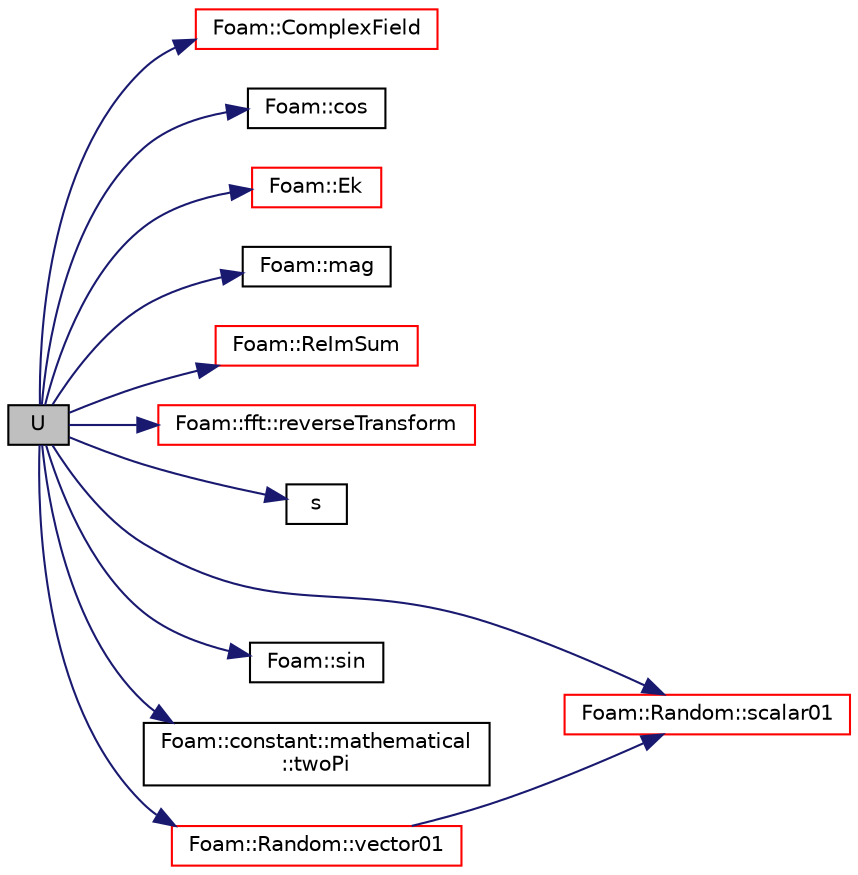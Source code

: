 digraph "U"
{
  bgcolor="transparent";
  edge [fontname="Helvetica",fontsize="10",labelfontname="Helvetica",labelfontsize="10"];
  node [fontname="Helvetica",fontsize="10",shape=record];
  rankdir="LR";
  Node1 [label="U",height=0.2,width=0.4,color="black", fillcolor="grey75", style="filled", fontcolor="black"];
  Node1 -> Node2 [color="midnightblue",fontsize="10",style="solid",fontname="Helvetica"];
  Node2 [label="Foam::ComplexField",height=0.2,width=0.4,color="red",URL="$a10733.html#a999ab335be8c8dc617a16ed7e9c5b2f3"];
  Node1 -> Node3 [color="midnightblue",fontsize="10",style="solid",fontname="Helvetica"];
  Node3 [label="Foam::cos",height=0.2,width=0.4,color="black",URL="$a10733.html#aebb41a148f7cf44b63e12f69e487e49f"];
  Node1 -> Node4 [color="midnightblue",fontsize="10",style="solid",fontname="Helvetica"];
  Node4 [label="Foam::Ek",height=0.2,width=0.4,color="red",URL="$a10733.html#acf3e43f80952a15457618f1366edfae7"];
  Node1 -> Node5 [color="midnightblue",fontsize="10",style="solid",fontname="Helvetica"];
  Node5 [label="Foam::mag",height=0.2,width=0.4,color="black",URL="$a10733.html#a929da2a3fdcf3dacbbe0487d3a330dae"];
  Node1 -> Node6 [color="midnightblue",fontsize="10",style="solid",fontname="Helvetica"];
  Node6 [label="Foam::ReImSum",height=0.2,width=0.4,color="red",URL="$a10733.html#afa9633955762201805581c2991d86a37"];
  Node1 -> Node7 [color="midnightblue",fontsize="10",style="solid",fontname="Helvetica"];
  Node7 [label="Foam::fft::reverseTransform",height=0.2,width=0.4,color="red",URL="$a00753.html#a22a9749db47a5052c69f07d2cd7b2d1e"];
  Node1 -> Node8 [color="midnightblue",fontsize="10",style="solid",fontname="Helvetica"];
  Node8 [label="s",height=0.2,width=0.4,color="black",URL="$a04281.html#a6d6b99210a64ad23792eb7a3b0411c42"];
  Node1 -> Node9 [color="midnightblue",fontsize="10",style="solid",fontname="Helvetica"];
  Node9 [label="Foam::Random::scalar01",height=0.2,width=0.4,color="red",URL="$a02064.html#a25269b8b1f09eff9a4aa34074b51c4ab",tooltip="Scalar [0..1] (so including 0,1) "];
  Node1 -> Node10 [color="midnightblue",fontsize="10",style="solid",fontname="Helvetica"];
  Node10 [label="Foam::sin",height=0.2,width=0.4,color="black",URL="$a10733.html#a4517d680df5510934705011b30dcefa6"];
  Node1 -> Node11 [color="midnightblue",fontsize="10",style="solid",fontname="Helvetica"];
  Node11 [label="Foam::constant::mathematical\l::twoPi",height=0.2,width=0.4,color="black",URL="$a10745.html#a7574b446d33e802339e1708574670c00"];
  Node1 -> Node12 [color="midnightblue",fontsize="10",style="solid",fontname="Helvetica"];
  Node12 [label="Foam::Random::vector01",height=0.2,width=0.4,color="red",URL="$a02064.html#ac22d07968f1af2b910cc21176ff55aa1",tooltip="Vector with every component scalar01. "];
  Node12 -> Node9 [color="midnightblue",fontsize="10",style="solid",fontname="Helvetica"];
}
